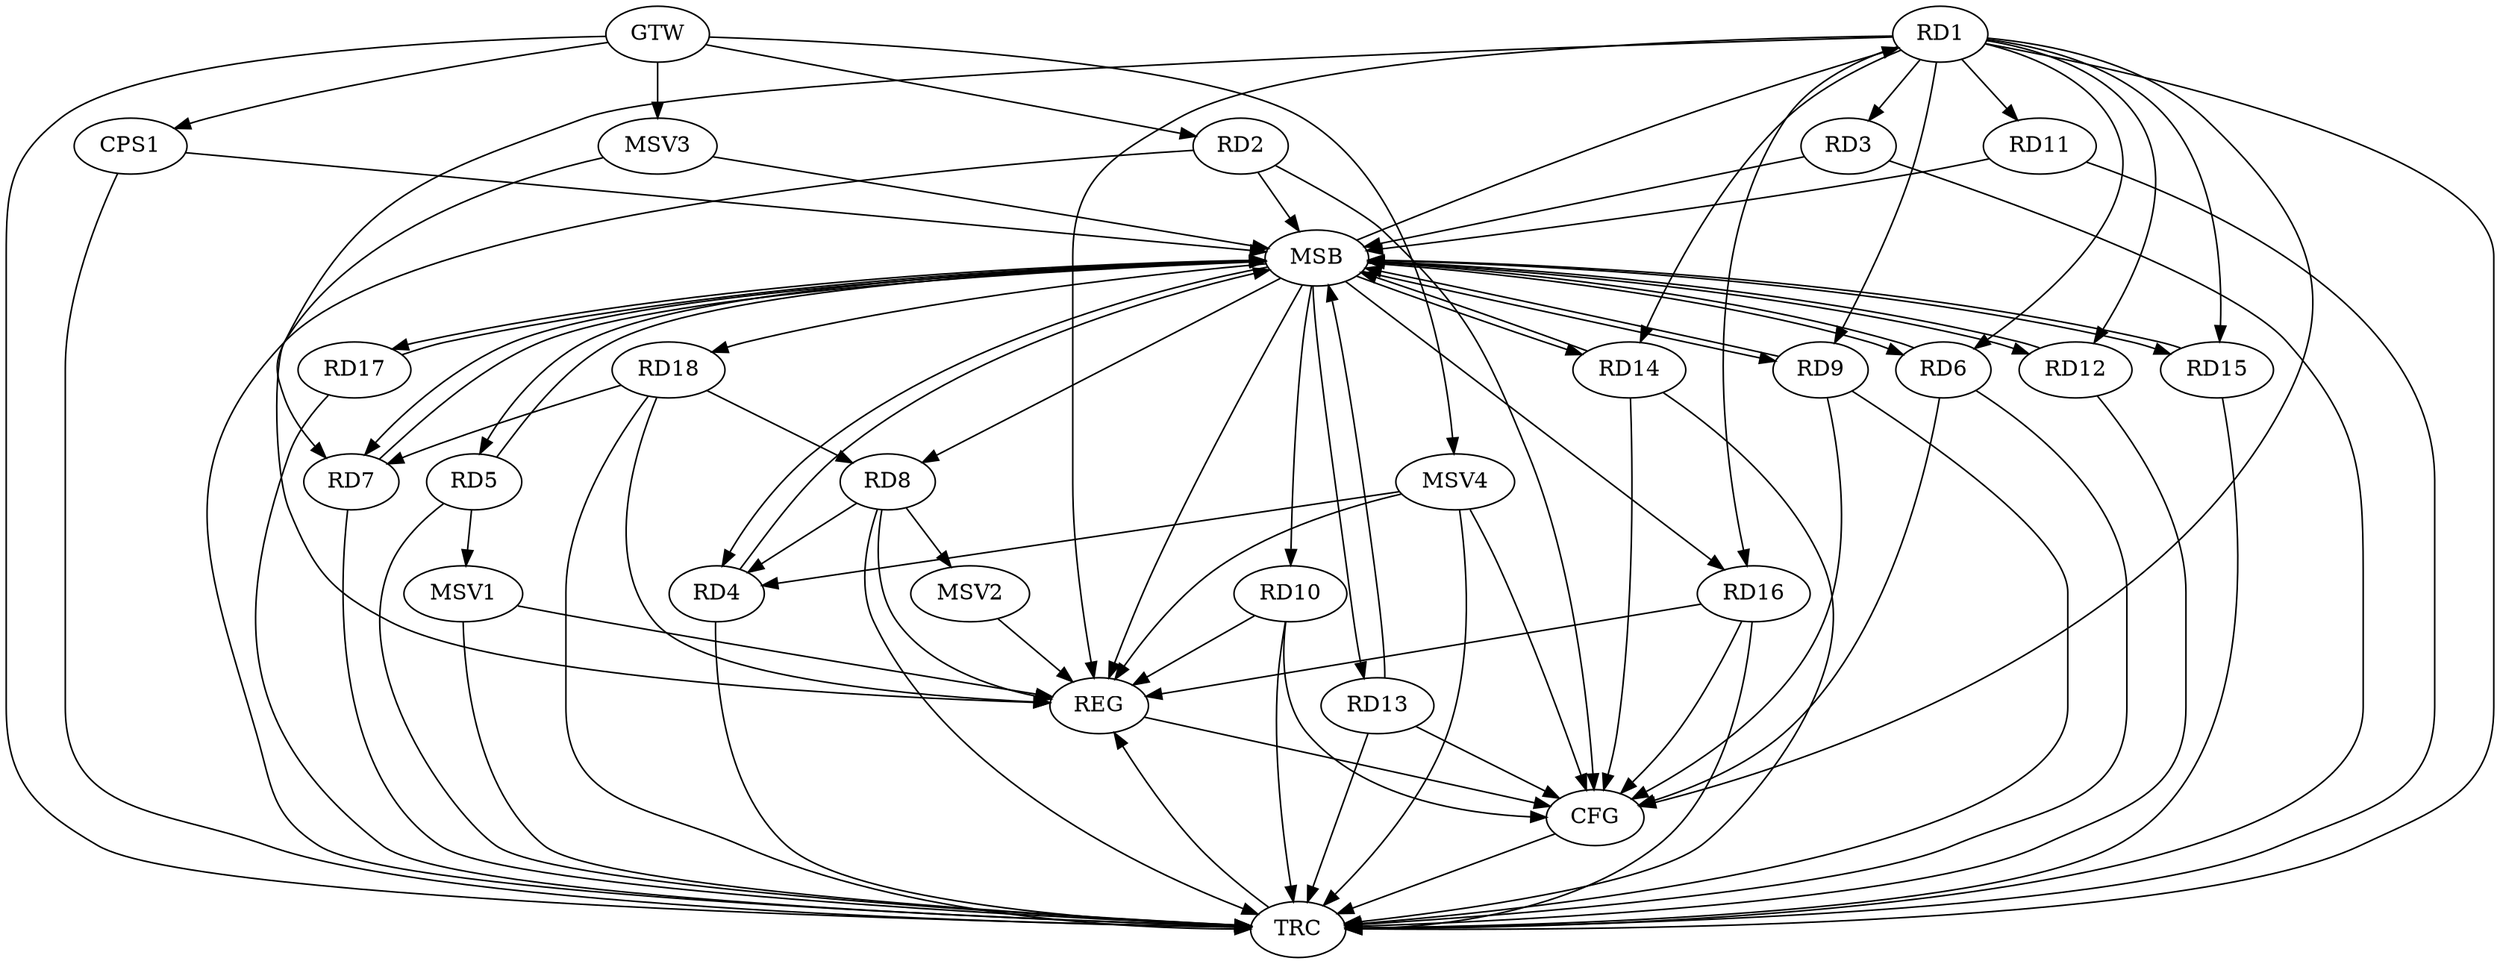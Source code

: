 strict digraph G {
  RD1 [ label="RD1" ];
  RD2 [ label="RD2" ];
  RD3 [ label="RD3" ];
  RD4 [ label="RD4" ];
  RD5 [ label="RD5" ];
  RD6 [ label="RD6" ];
  RD7 [ label="RD7" ];
  RD8 [ label="RD8" ];
  RD9 [ label="RD9" ];
  RD10 [ label="RD10" ];
  RD11 [ label="RD11" ];
  RD12 [ label="RD12" ];
  RD13 [ label="RD13" ];
  RD14 [ label="RD14" ];
  RD15 [ label="RD15" ];
  RD16 [ label="RD16" ];
  RD17 [ label="RD17" ];
  RD18 [ label="RD18" ];
  CPS1 [ label="CPS1" ];
  GTW [ label="GTW" ];
  REG [ label="REG" ];
  MSB [ label="MSB" ];
  CFG [ label="CFG" ];
  TRC [ label="TRC" ];
  MSV1 [ label="MSV1" ];
  MSV2 [ label="MSV2" ];
  MSV3 [ label="MSV3" ];
  MSV4 [ label="MSV4" ];
  RD1 -> RD7;
  RD1 -> RD11;
  RD1 -> RD12;
  RD8 -> RD4;
  RD18 -> RD7;
  RD18 -> RD8;
  GTW -> RD2;
  GTW -> CPS1;
  RD1 -> REG;
  RD8 -> REG;
  RD10 -> REG;
  RD16 -> REG;
  RD18 -> REG;
  RD2 -> MSB;
  MSB -> RD14;
  MSB -> RD16;
  MSB -> REG;
  RD3 -> MSB;
  MSB -> RD1;
  MSB -> RD9;
  RD4 -> MSB;
  RD5 -> MSB;
  MSB -> RD6;
  MSB -> RD8;
  MSB -> RD12;
  RD6 -> MSB;
  MSB -> RD13;
  RD7 -> MSB;
  MSB -> RD15;
  RD9 -> MSB;
  MSB -> RD5;
  RD11 -> MSB;
  MSB -> RD17;
  RD12 -> MSB;
  MSB -> RD4;
  MSB -> RD7;
  RD13 -> MSB;
  MSB -> RD18;
  RD14 -> MSB;
  RD15 -> MSB;
  RD17 -> MSB;
  CPS1 -> MSB;
  MSB -> RD10;
  RD14 -> CFG;
  RD6 -> CFG;
  RD9 -> CFG;
  RD2 -> CFG;
  RD16 -> CFG;
  RD13 -> CFG;
  RD1 -> CFG;
  RD10 -> CFG;
  REG -> CFG;
  RD1 -> TRC;
  RD2 -> TRC;
  RD3 -> TRC;
  RD4 -> TRC;
  RD5 -> TRC;
  RD6 -> TRC;
  RD7 -> TRC;
  RD8 -> TRC;
  RD9 -> TRC;
  RD10 -> TRC;
  RD11 -> TRC;
  RD12 -> TRC;
  RD13 -> TRC;
  RD14 -> TRC;
  RD15 -> TRC;
  RD16 -> TRC;
  RD17 -> TRC;
  RD18 -> TRC;
  CPS1 -> TRC;
  GTW -> TRC;
  CFG -> TRC;
  TRC -> REG;
  RD1 -> RD3;
  RD1 -> RD16;
  RD1 -> RD15;
  RD1 -> RD14;
  RD1 -> RD6;
  RD1 -> RD9;
  RD5 -> MSV1;
  MSV1 -> REG;
  MSV1 -> TRC;
  RD8 -> MSV2;
  MSV2 -> REG;
  MSV3 -> MSB;
  GTW -> MSV3;
  MSV3 -> REG;
  MSV4 -> RD4;
  GTW -> MSV4;
  MSV4 -> REG;
  MSV4 -> TRC;
  MSV4 -> CFG;
}
